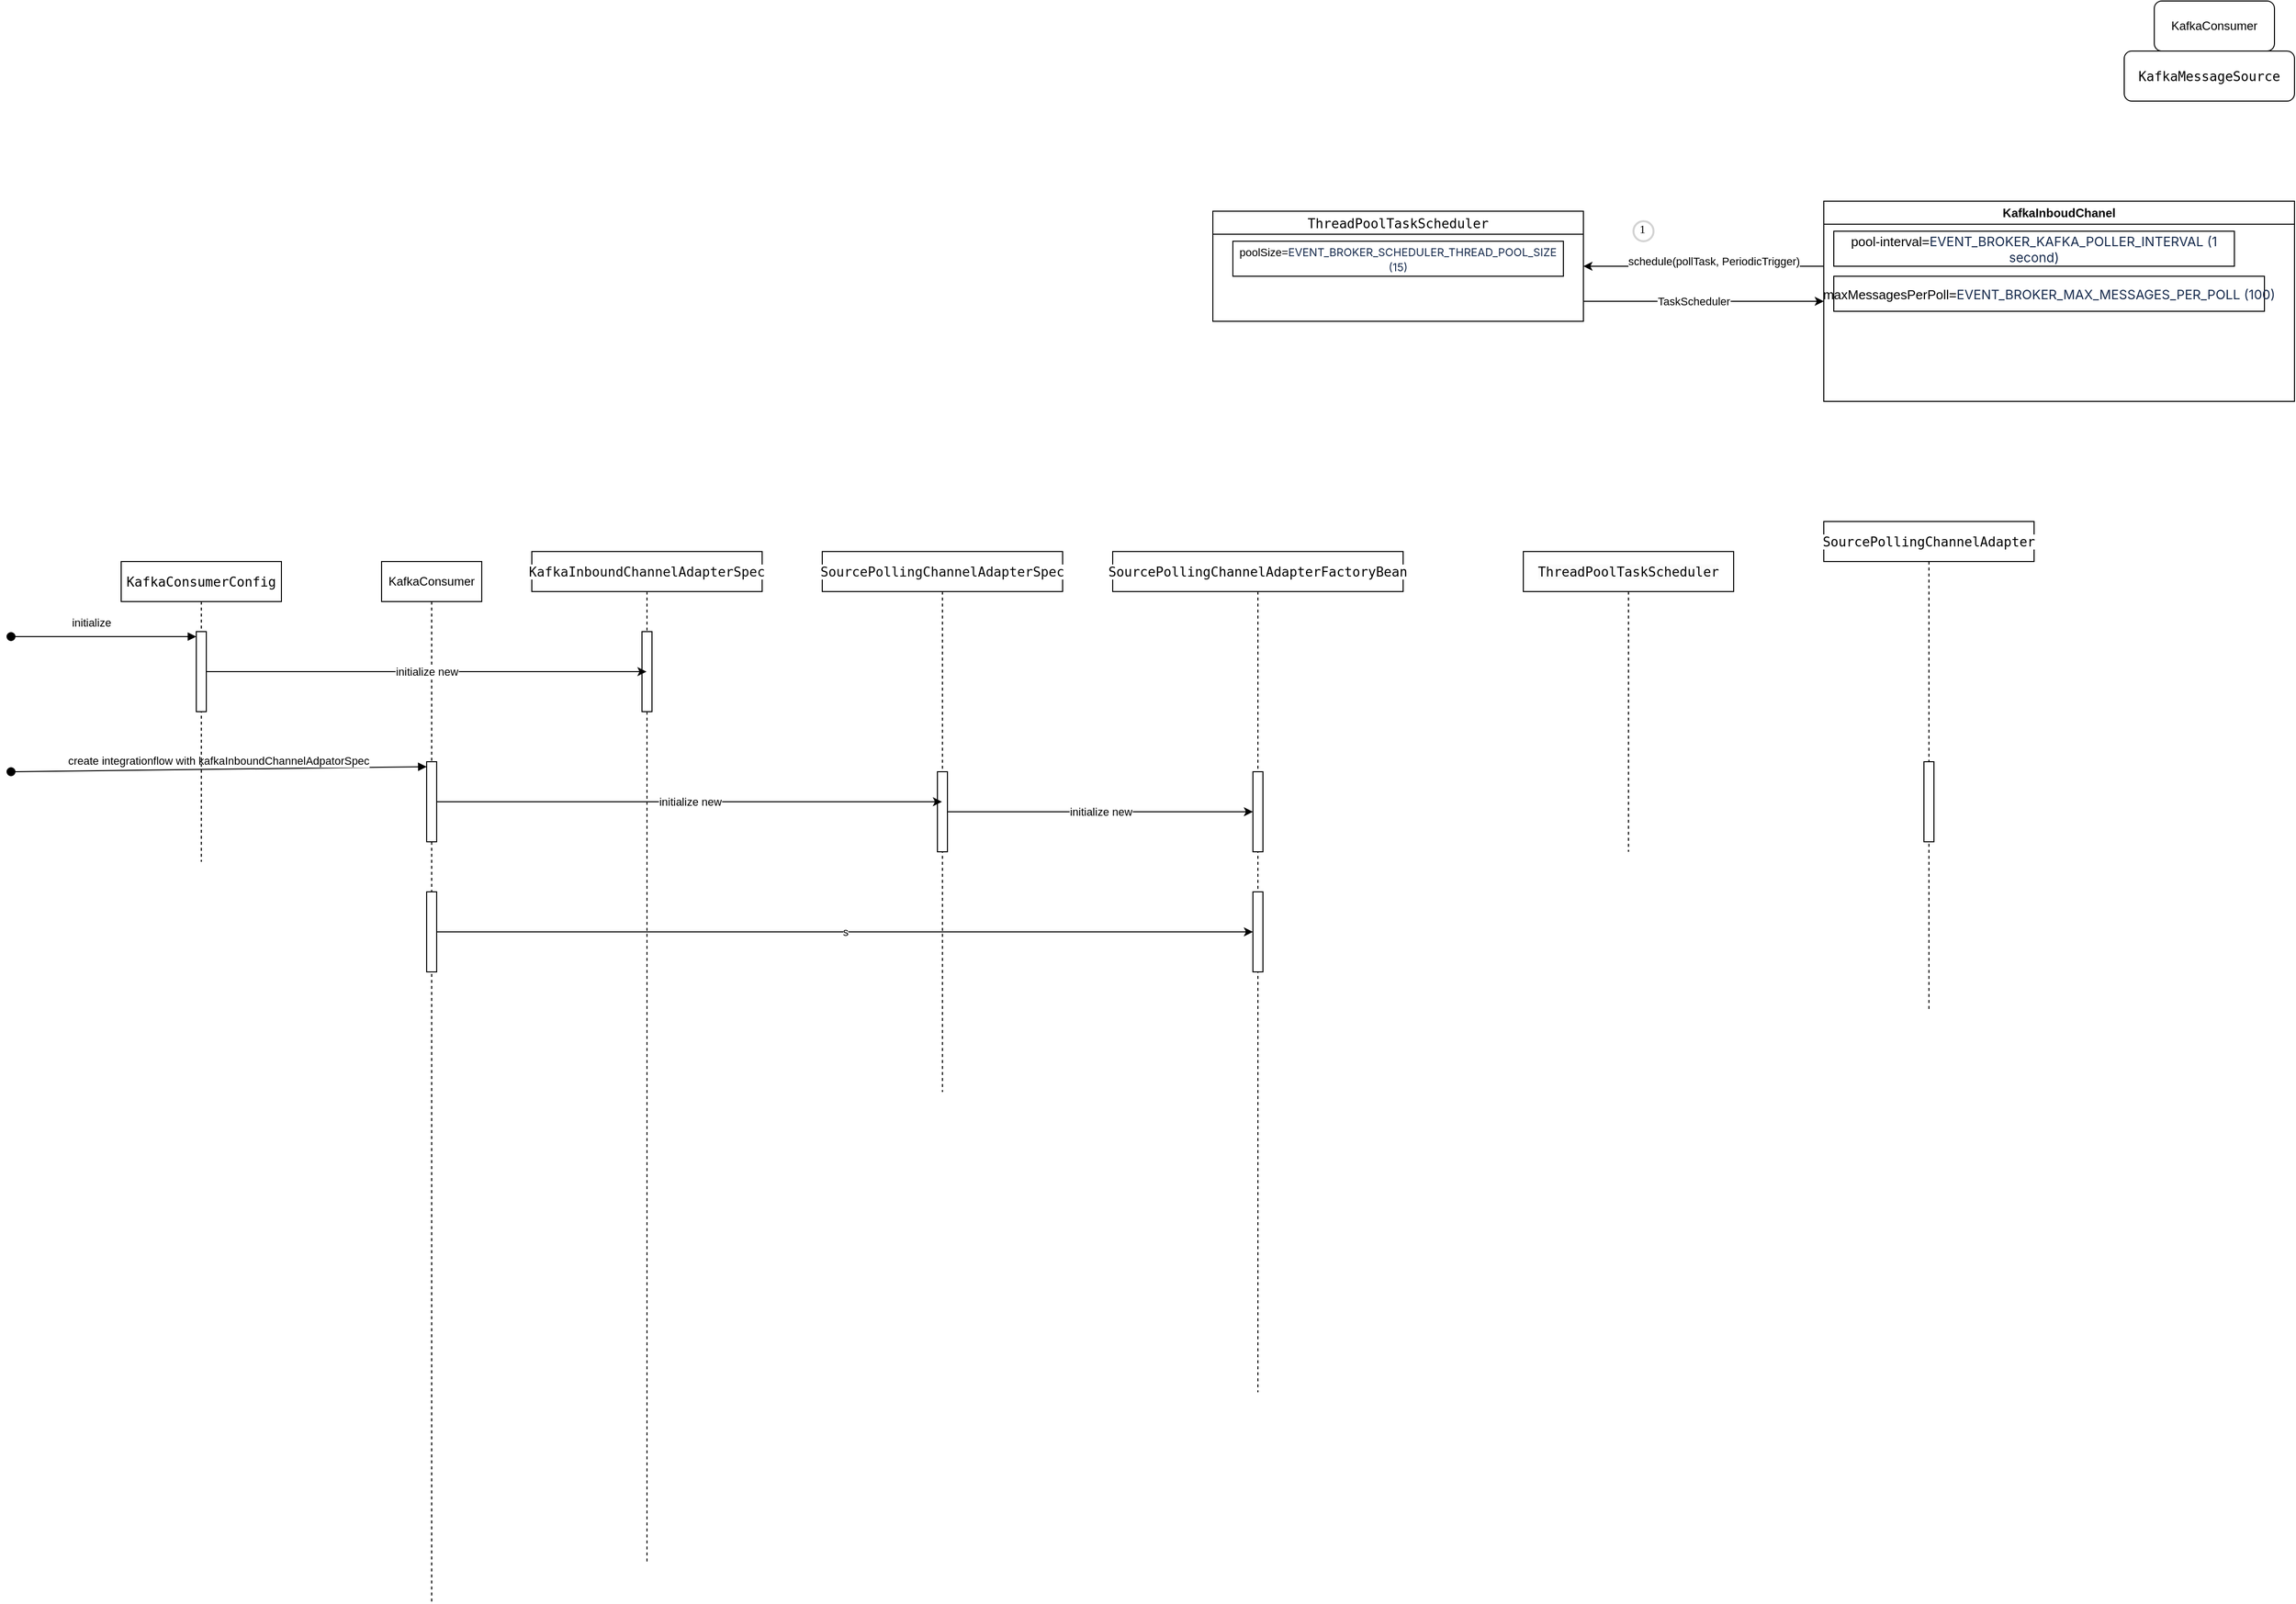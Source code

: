 <mxfile version="24.4.0" type="github">
  <diagram name="Page-1" id="fZzsu9hmyL7Nlfl3KdEv">
    <mxGraphModel dx="3134" dy="746" grid="1" gridSize="10" guides="1" tooltips="1" connect="1" arrows="1" fold="1" page="1" pageScale="1" pageWidth="850" pageHeight="1100" math="0" shadow="0">
      <root>
        <mxCell id="0" />
        <mxCell id="1" parent="0" />
        <mxCell id="QlcWedHpRXv3R7vnOEsD-1" value="&lt;div style=&quot;background-color:#ffffff;color:#080808&quot;&gt;&lt;pre style=&quot;font-family:&#39;JetBrains Mono&#39;,monospace;font-size:9.8pt;&quot;&gt;&lt;span style=&quot;color:#000000;&quot;&gt;KafkaMessageSource&lt;/span&gt;&lt;/pre&gt;&lt;/div&gt;" style="rounded=1;whiteSpace=wrap;html=1;" vertex="1" parent="1">
          <mxGeometry x="660" y="70" width="170" height="50" as="geometry" />
        </mxCell>
        <mxCell id="QlcWedHpRXv3R7vnOEsD-2" value="KafkaConsumer" style="rounded=1;whiteSpace=wrap;html=1;" vertex="1" parent="1">
          <mxGeometry x="690" y="20" width="120" height="50" as="geometry" />
        </mxCell>
        <mxCell id="QlcWedHpRXv3R7vnOEsD-10" value="KafkaInboudChanel" style="swimlane;whiteSpace=wrap;html=1;" vertex="1" parent="1">
          <mxGeometry x="360" y="220" width="470" height="200" as="geometry" />
        </mxCell>
        <mxCell id="QlcWedHpRXv3R7vnOEsD-9" value="&lt;font style=&quot;font-size: 13px;&quot;&gt;pool-interval=&lt;span style=&quot;color: rgb(23, 43, 77); font-family: -apple-system, BlinkMacSystemFont, &amp;quot;Segoe UI&amp;quot;, Roboto, Oxygen, Ubuntu, &amp;quot;Fira Sans&amp;quot;, &amp;quot;Droid Sans&amp;quot;, &amp;quot;Helvetica Neue&amp;quot;, sans-serif; text-align: start; background-color: rgb(255, 255, 255);&quot;&gt;EVENT_BROKER_KAFKA_POLLER_INTERVAL&lt;/span&gt;&lt;span style=&quot;color: rgb(23, 43, 77); font-family: -apple-system, BlinkMacSystemFont, &amp;quot;Segoe UI&amp;quot;, Roboto, Oxygen, Ubuntu, &amp;quot;Fira Sans&amp;quot;, &amp;quot;Droid Sans&amp;quot;, &amp;quot;Helvetica Neue&amp;quot;, sans-serif;&quot;&gt;&amp;nbsp;(1 second)&lt;/span&gt;&lt;/font&gt;" style="rounded=0;whiteSpace=wrap;html=1;align=center;" vertex="1" parent="QlcWedHpRXv3R7vnOEsD-10">
          <mxGeometry x="10" y="30" width="400" height="35" as="geometry" />
        </mxCell>
        <mxCell id="QlcWedHpRXv3R7vnOEsD-19" value="&lt;div style=&quot;text-align: start;&quot;&gt;&lt;span style=&quot;font-size: 13px; background-color: initial;&quot;&gt;maxMessagesPerPoll=&lt;/span&gt;&lt;span style=&quot;background-color: initial; font-size: 13px;&quot;&gt;&lt;font face=&quot;-apple-system, BlinkMacSystemFont, Segoe UI, Roboto, Oxygen, Ubuntu, Fira Sans, Droid Sans, Helvetica Neue, sans-serif&quot; color=&quot;#172b4d&quot;&gt;EVENT_BROKER_MAX_MESSAGES_PER_POLL&lt;/font&gt;&lt;/span&gt;&lt;span style=&quot;font-size: 13px; background-color: initial; color: rgb(23, 43, 77); font-family: -apple-system, BlinkMacSystemFont, &amp;quot;Segoe UI&amp;quot;, Roboto, Oxygen, Ubuntu, &amp;quot;Fira Sans&amp;quot;, &amp;quot;Droid Sans&amp;quot;, &amp;quot;Helvetica Neue&amp;quot;, sans-serif;&quot;&gt;&amp;nbsp;(100)&lt;/span&gt;&lt;/div&gt;" style="rounded=0;whiteSpace=wrap;html=1;align=center;" vertex="1" parent="QlcWedHpRXv3R7vnOEsD-10">
          <mxGeometry x="10" y="75" width="430" height="35" as="geometry" />
        </mxCell>
        <mxCell id="QlcWedHpRXv3R7vnOEsD-18" value="TaskScheduler" style="edgeStyle=orthogonalEdgeStyle;rounded=0;orthogonalLoop=1;jettySize=auto;html=1;entryX=0;entryY=0.5;entryDx=0;entryDy=0;" edge="1" parent="1" source="QlcWedHpRXv3R7vnOEsD-13" target="QlcWedHpRXv3R7vnOEsD-10">
          <mxGeometry x="-0.083" relative="1" as="geometry">
            <Array as="points">
              <mxPoint x="240" y="320" />
              <mxPoint x="240" y="320" />
            </Array>
            <mxPoint as="offset" />
          </mxGeometry>
        </mxCell>
        <mxCell id="QlcWedHpRXv3R7vnOEsD-13" value="&lt;pre style=&quot;color: rgb(8, 8, 8); font-weight: 400; font-family: &amp;quot;JetBrains Mono&amp;quot;, monospace; font-size: 9.8pt;&quot;&gt;&lt;span style=&quot;color: rgb(0, 0, 0);&quot;&gt;ThreadPoolTaskScheduler&lt;/span&gt;&lt;/pre&gt;" style="swimlane;whiteSpace=wrap;html=1;" vertex="1" parent="1">
          <mxGeometry x="-250" y="230" width="370" height="110" as="geometry" />
        </mxCell>
        <mxCell id="QlcWedHpRXv3R7vnOEsD-6" value="&lt;font style=&quot;font-size: 11px;&quot;&gt;poolSize=&lt;span style=&quot;color: rgb(23, 43, 77); font-family: -apple-system, BlinkMacSystemFont, &amp;quot;Segoe UI&amp;quot;, Roboto, Oxygen, Ubuntu, &amp;quot;Fira Sans&amp;quot;, &amp;quot;Droid Sans&amp;quot;, &amp;quot;Helvetica Neue&amp;quot;, sans-serif;&quot;&gt;EVENT_BROKER_SCHEDULER_THREAD_POOL_SIZE (15)&lt;/span&gt;&lt;/font&gt;" style="rounded=0;whiteSpace=wrap;html=1;align=center;" vertex="1" parent="QlcWedHpRXv3R7vnOEsD-13">
          <mxGeometry x="20" y="30" width="330" height="35" as="geometry" />
        </mxCell>
        <mxCell id="QlcWedHpRXv3R7vnOEsD-14" value="&lt;div&gt;schedule(pollTask, PeriodicTrigger)&lt;/div&gt;" style="edgeStyle=orthogonalEdgeStyle;rounded=0;orthogonalLoop=1;jettySize=auto;html=1;entryX=1;entryY=0.5;entryDx=0;entryDy=0;exitX=0;exitY=0.25;exitDx=0;exitDy=0;" edge="1" parent="1" source="QlcWedHpRXv3R7vnOEsD-10" target="QlcWedHpRXv3R7vnOEsD-13">
          <mxGeometry x="-0.02" y="-5" relative="1" as="geometry">
            <mxPoint x="320" y="275" as="sourcePoint" />
            <Array as="points">
              <mxPoint x="360" y="285" />
            </Array>
            <mxPoint as="offset" />
          </mxGeometry>
        </mxCell>
        <mxCell id="QlcWedHpRXv3R7vnOEsD-15" value="1" style="ellipse;whiteSpace=wrap;html=1;aspect=fixed;strokeWidth=2;fontFamily=Tahoma;spacingBottom=4;spacingRight=2;strokeColor=#d3d3d3;" vertex="1" parent="1">
          <mxGeometry x="170" y="240" width="20" height="20" as="geometry" />
        </mxCell>
        <mxCell id="QlcWedHpRXv3R7vnOEsD-20" value="&lt;div style=&quot;background-color:#ffffff;color:#080808&quot;&gt;&lt;pre style=&quot;font-family:&#39;JetBrains Mono&#39;,monospace;font-size:9.8pt;&quot;&gt;&lt;span style=&quot;color:#000000;&quot;&gt;SourcePollingChannelAdapter&lt;/span&gt;&lt;/pre&gt;&lt;/div&gt;" style="shape=umlLifeline;perimeter=lifelinePerimeter;whiteSpace=wrap;html=1;container=1;dropTarget=0;collapsible=0;recursiveResize=0;outlineConnect=0;portConstraint=eastwest;newEdgeStyle={&quot;curved&quot;:0,&quot;rounded&quot;:0};" vertex="1" parent="1">
          <mxGeometry x="360" y="540" width="210" height="490" as="geometry" />
        </mxCell>
        <mxCell id="QlcWedHpRXv3R7vnOEsD-53" value="" style="html=1;points=[[0,0,0,0,5],[0,1,0,0,-5],[1,0,0,0,5],[1,1,0,0,-5]];perimeter=orthogonalPerimeter;outlineConnect=0;targetShapes=umlLifeline;portConstraint=eastwest;newEdgeStyle={&quot;curved&quot;:0,&quot;rounded&quot;:0};" vertex="1" parent="QlcWedHpRXv3R7vnOEsD-20">
          <mxGeometry x="100" y="240" width="10" height="80" as="geometry" />
        </mxCell>
        <mxCell id="QlcWedHpRXv3R7vnOEsD-21" value="&lt;div style=&quot;background-color:#ffffff;color:#080808&quot;&gt;&lt;pre style=&quot;font-family:&#39;JetBrains Mono&#39;,monospace;font-size:9.8pt;&quot;&gt;&lt;pre style=&quot;background-color: rgb(251, 251, 251); font-family: &amp;quot;JetBrains Mono&amp;quot;, monospace; font-size: 9.8pt;&quot;&gt;&lt;span style=&quot;color: rgb(0, 0, 0);&quot;&gt;ThreadPoolTaskScheduler&lt;/span&gt;&lt;/pre&gt;&lt;/pre&gt;&lt;/div&gt;" style="shape=umlLifeline;perimeter=lifelinePerimeter;whiteSpace=wrap;html=1;container=1;dropTarget=0;collapsible=0;recursiveResize=0;outlineConnect=0;portConstraint=eastwest;newEdgeStyle={&quot;curved&quot;:0,&quot;rounded&quot;:0};" vertex="1" parent="1">
          <mxGeometry x="60" y="570" width="210" height="300" as="geometry" />
        </mxCell>
        <mxCell id="QlcWedHpRXv3R7vnOEsD-22" value="&lt;div style=&quot;background-color:#ffffff;color:#080808&quot;&gt;&lt;pre style=&quot;font-family:&#39;JetBrains Mono&#39;,monospace;font-size:9.8pt;&quot;&gt;&lt;div&gt;&lt;pre style=&quot;font-family:&#39;JetBrains Mono&#39;,monospace;font-size:9.8pt;&quot;&gt;&lt;span style=&quot;color:#000000;&quot;&gt;SourcePollingChannelAdapterFactoryBean&lt;/span&gt;&lt;/pre&gt;&lt;/div&gt;&lt;/pre&gt;&lt;/div&gt;" style="shape=umlLifeline;whiteSpace=wrap;html=1;container=1;dropTarget=0;collapsible=0;recursiveResize=0;outlineConnect=0;portConstraint=eastwest;newEdgeStyle={&quot;curved&quot;:0,&quot;rounded&quot;:0};points=[[0,0,0,0,5],[0,1,0,0,-5],[1,0,0,0,5],[1,1,0,0,-5]];perimeter=rectanglePerimeter;targetShapes=umlLifeline;participant=label;" vertex="1" parent="1">
          <mxGeometry x="-350" y="570" width="290" height="840" as="geometry" />
        </mxCell>
        <mxCell id="QlcWedHpRXv3R7vnOEsD-69" value="" style="html=1;points=[[0,0,0,0,5],[0,1,0,0,-5],[1,0,0,0,5],[1,1,0,0,-5]];perimeter=orthogonalPerimeter;outlineConnect=0;targetShapes=umlLifeline;portConstraint=eastwest;newEdgeStyle={&quot;curved&quot;:0,&quot;rounded&quot;:0};" vertex="1" parent="QlcWedHpRXv3R7vnOEsD-22">
          <mxGeometry x="140" y="220" width="10" height="80" as="geometry" />
        </mxCell>
        <mxCell id="QlcWedHpRXv3R7vnOEsD-76" value="" style="html=1;points=[[0,0,0,0,5],[0,1,0,0,-5],[1,0,0,0,5],[1,1,0,0,-5]];perimeter=orthogonalPerimeter;outlineConnect=0;targetShapes=umlLifeline;portConstraint=eastwest;newEdgeStyle={&quot;curved&quot;:0,&quot;rounded&quot;:0};" vertex="1" parent="QlcWedHpRXv3R7vnOEsD-22">
          <mxGeometry x="140" y="340" width="10" height="80" as="geometry" />
        </mxCell>
        <mxCell id="QlcWedHpRXv3R7vnOEsD-54" value="KafkaConsumer" style="shape=umlLifeline;perimeter=lifelinePerimeter;whiteSpace=wrap;html=1;container=1;dropTarget=0;collapsible=0;recursiveResize=0;outlineConnect=0;portConstraint=eastwest;newEdgeStyle={&quot;curved&quot;:0,&quot;rounded&quot;:0};" vertex="1" parent="1">
          <mxGeometry x="-1080" y="580" width="100" height="1040" as="geometry" />
        </mxCell>
        <mxCell id="QlcWedHpRXv3R7vnOEsD-62" value="" style="html=1;points=[[0,0,0,0,5],[0,1,0,0,-5],[1,0,0,0,5],[1,1,0,0,-5]];perimeter=orthogonalPerimeter;outlineConnect=0;targetShapes=umlLifeline;portConstraint=eastwest;newEdgeStyle={&quot;curved&quot;:0,&quot;rounded&quot;:0};" vertex="1" parent="QlcWedHpRXv3R7vnOEsD-54">
          <mxGeometry x="45" y="200" width="10" height="80" as="geometry" />
        </mxCell>
        <mxCell id="QlcWedHpRXv3R7vnOEsD-63" value="create integrationflow with kafkaInboundChannelAdpatorSpec" style="html=1;verticalAlign=bottom;startArrow=oval;endArrow=block;startSize=8;curved=0;rounded=0;entryX=0;entryY=0;entryDx=0;entryDy=5;" edge="1" target="QlcWedHpRXv3R7vnOEsD-62" parent="QlcWedHpRXv3R7vnOEsD-54">
          <mxGeometry relative="1" as="geometry">
            <mxPoint x="-370" y="210" as="sourcePoint" />
          </mxGeometry>
        </mxCell>
        <mxCell id="QlcWedHpRXv3R7vnOEsD-72" value="" style="html=1;points=[[0,0,0,0,5],[0,1,0,0,-5],[1,0,0,0,5],[1,1,0,0,-5]];perimeter=orthogonalPerimeter;outlineConnect=0;targetShapes=umlLifeline;portConstraint=eastwest;newEdgeStyle={&quot;curved&quot;:0,&quot;rounded&quot;:0};" vertex="1" parent="QlcWedHpRXv3R7vnOEsD-54">
          <mxGeometry x="45" y="330" width="10" height="80" as="geometry" />
        </mxCell>
        <mxCell id="QlcWedHpRXv3R7vnOEsD-55" value="&lt;div style=&quot;background-color:#ffffff;color:#080808&quot;&gt;&lt;pre style=&quot;font-family:&#39;JetBrains Mono&#39;,monospace;font-size:9.8pt;&quot;&gt;&lt;span style=&quot;color:#000000;&quot;&gt;KafkaConsumerConfig&lt;/span&gt;&lt;/pre&gt;&lt;/div&gt;" style="shape=umlLifeline;perimeter=lifelinePerimeter;whiteSpace=wrap;html=1;container=1;dropTarget=0;collapsible=0;recursiveResize=0;outlineConnect=0;portConstraint=eastwest;newEdgeStyle={&quot;curved&quot;:0,&quot;rounded&quot;:0};" vertex="1" parent="1">
          <mxGeometry x="-1340" y="580" width="160" height="300" as="geometry" />
        </mxCell>
        <mxCell id="QlcWedHpRXv3R7vnOEsD-57" value="" style="html=1;points=[[0,0,0,0,5],[0,1,0,0,-5],[1,0,0,0,5],[1,1,0,0,-5]];perimeter=orthogonalPerimeter;outlineConnect=0;targetShapes=umlLifeline;portConstraint=eastwest;newEdgeStyle={&quot;curved&quot;:0,&quot;rounded&quot;:0};" vertex="1" parent="QlcWedHpRXv3R7vnOEsD-55">
          <mxGeometry x="75" y="70" width="10" height="80" as="geometry" />
        </mxCell>
        <mxCell id="QlcWedHpRXv3R7vnOEsD-58" value="initialize" style="html=1;verticalAlign=bottom;startArrow=oval;endArrow=block;startSize=8;curved=0;rounded=0;entryX=0;entryY=0;entryDx=0;entryDy=5;" edge="1" target="QlcWedHpRXv3R7vnOEsD-57" parent="QlcWedHpRXv3R7vnOEsD-55">
          <mxGeometry x="-0.135" y="5" relative="1" as="geometry">
            <mxPoint x="-110" y="75" as="sourcePoint" />
            <mxPoint as="offset" />
          </mxGeometry>
        </mxCell>
        <mxCell id="QlcWedHpRXv3R7vnOEsD-56" value="&lt;div style=&quot;background-color:#ffffff;color:#080808&quot;&gt;&lt;pre style=&quot;font-family:&#39;JetBrains Mono&#39;,monospace;font-size:9.8pt;&quot;&gt;&lt;div&gt;&lt;pre style=&quot;font-family:&#39;JetBrains Mono&#39;,monospace;font-size:9.8pt;&quot;&gt;KafkaInboundChannelAdapterSpec&lt;/pre&gt;&lt;/div&gt;&lt;/pre&gt;&lt;/div&gt;" style="shape=umlLifeline;perimeter=lifelinePerimeter;whiteSpace=wrap;html=1;container=1;dropTarget=0;collapsible=0;recursiveResize=0;outlineConnect=0;portConstraint=eastwest;newEdgeStyle={&quot;curved&quot;:0,&quot;rounded&quot;:0};" vertex="1" parent="1">
          <mxGeometry x="-930" y="570" width="230" height="1010" as="geometry" />
        </mxCell>
        <mxCell id="QlcWedHpRXv3R7vnOEsD-60" value="" style="html=1;points=[[0,0,0,0,5],[0,1,0,0,-5],[1,0,0,0,5],[1,1,0,0,-5]];perimeter=orthogonalPerimeter;outlineConnect=0;targetShapes=umlLifeline;portConstraint=eastwest;newEdgeStyle={&quot;curved&quot;:0,&quot;rounded&quot;:0};" vertex="1" parent="QlcWedHpRXv3R7vnOEsD-56">
          <mxGeometry x="110" y="80" width="10" height="80" as="geometry" />
        </mxCell>
        <mxCell id="QlcWedHpRXv3R7vnOEsD-59" value="initialize new" style="edgeStyle=orthogonalEdgeStyle;rounded=0;orthogonalLoop=1;jettySize=auto;html=1;curved=0;" edge="1" parent="1" source="QlcWedHpRXv3R7vnOEsD-57" target="QlcWedHpRXv3R7vnOEsD-56">
          <mxGeometry relative="1" as="geometry">
            <Array as="points">
              <mxPoint x="-950" y="690" />
              <mxPoint x="-950" y="690" />
            </Array>
          </mxGeometry>
        </mxCell>
        <mxCell id="QlcWedHpRXv3R7vnOEsD-64" value="&lt;div style=&quot;background-color:#ffffff;color:#080808&quot;&gt;&lt;pre style=&quot;font-family:&#39;JetBrains Mono&#39;,monospace;font-size:9.8pt;&quot;&gt;SourcePollingChannelAdapterSpec&lt;/pre&gt;&lt;/div&gt;" style="shape=umlLifeline;perimeter=lifelinePerimeter;whiteSpace=wrap;html=1;container=1;dropTarget=0;collapsible=0;recursiveResize=0;outlineConnect=0;portConstraint=eastwest;newEdgeStyle={&quot;curved&quot;:0,&quot;rounded&quot;:0};" vertex="1" parent="1">
          <mxGeometry x="-640" y="570" width="240" height="540" as="geometry" />
        </mxCell>
        <mxCell id="QlcWedHpRXv3R7vnOEsD-66" value="" style="html=1;points=[[0,0,0,0,5],[0,1,0,0,-5],[1,0,0,0,5],[1,1,0,0,-5]];perimeter=orthogonalPerimeter;outlineConnect=0;targetShapes=umlLifeline;portConstraint=eastwest;newEdgeStyle={&quot;curved&quot;:0,&quot;rounded&quot;:0};" vertex="1" parent="QlcWedHpRXv3R7vnOEsD-64">
          <mxGeometry x="115" y="220" width="10" height="80" as="geometry" />
        </mxCell>
        <mxCell id="QlcWedHpRXv3R7vnOEsD-65" value="initialize new" style="edgeStyle=orthogonalEdgeStyle;rounded=0;orthogonalLoop=1;jettySize=auto;html=1;curved=0;" edge="1" parent="1" source="QlcWedHpRXv3R7vnOEsD-62" target="QlcWedHpRXv3R7vnOEsD-64">
          <mxGeometry relative="1" as="geometry">
            <Array as="points">
              <mxPoint x="-660" y="820" />
              <mxPoint x="-660" y="820" />
            </Array>
          </mxGeometry>
        </mxCell>
        <mxCell id="QlcWedHpRXv3R7vnOEsD-71" value="initialize new" style="edgeStyle=orthogonalEdgeStyle;rounded=0;orthogonalLoop=1;jettySize=auto;html=1;curved=0;" edge="1" parent="1" source="QlcWedHpRXv3R7vnOEsD-66" target="QlcWedHpRXv3R7vnOEsD-69">
          <mxGeometry relative="1" as="geometry" />
        </mxCell>
        <mxCell id="QlcWedHpRXv3R7vnOEsD-75" value="s" style="edgeStyle=orthogonalEdgeStyle;rounded=0;orthogonalLoop=1;jettySize=auto;html=1;curved=0;" edge="1" parent="1" source="QlcWedHpRXv3R7vnOEsD-72" target="QlcWedHpRXv3R7vnOEsD-76">
          <mxGeometry relative="1" as="geometry">
            <Array as="points">
              <mxPoint x="-410" y="950" />
              <mxPoint x="-410" y="950" />
            </Array>
          </mxGeometry>
        </mxCell>
      </root>
    </mxGraphModel>
  </diagram>
</mxfile>
